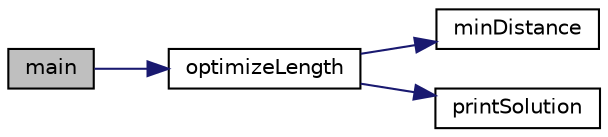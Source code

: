 digraph "main"
{
  edge [fontname="Helvetica",fontsize="10",labelfontname="Helvetica",labelfontsize="10"];
  node [fontname="Helvetica",fontsize="10",shape=record];
  rankdir="LR";
  Node1 [label="main",height=0.2,width=0.4,color="black", fillcolor="grey75", style="filled", fontcolor="black"];
  Node1 -> Node2 [color="midnightblue",fontsize="10",style="solid",fontname="Helvetica"];
  Node2 [label="optimizeLength",height=0.2,width=0.4,color="black", fillcolor="white", style="filled",URL="$WireLength_8cpp.html#a4f3e5793caae32aeb0d5482f45865c5b"];
  Node2 -> Node3 [color="midnightblue",fontsize="10",style="solid",fontname="Helvetica"];
  Node3 [label="minDistance",height=0.2,width=0.4,color="black", fillcolor="white", style="filled",URL="$WireLength_8cpp.html#abba4f89d0af30ad867c4af65994356e6"];
  Node2 -> Node4 [color="midnightblue",fontsize="10",style="solid",fontname="Helvetica"];
  Node4 [label="printSolution",height=0.2,width=0.4,color="black", fillcolor="white", style="filled",URL="$WireLength_8cpp.html#ae3e29823807c3e9a84c4f3dfe59b5706"];
}
